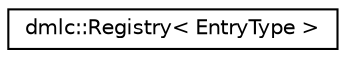 digraph "Graphical Class Hierarchy"
{
 // LATEX_PDF_SIZE
  edge [fontname="Helvetica",fontsize="10",labelfontname="Helvetica",labelfontsize="10"];
  node [fontname="Helvetica",fontsize="10",shape=record];
  rankdir="LR";
  Node0 [label="dmlc::Registry\< EntryType \>",height=0.2,width=0.4,color="black", fillcolor="white", style="filled",URL="$classdmlc_1_1Registry.html",tooltip="Registry class. Registry can be used to register global singletons. The most commonly use case are fa..."];
}
